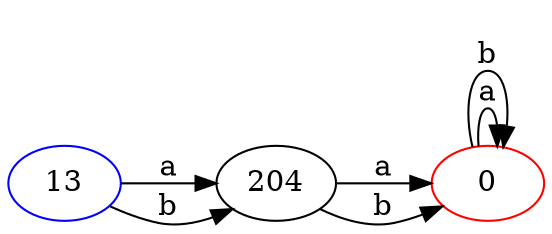 digraph {
	rankdir=LR
	0 [color=red]
	0 -> 0 [label=a]
	0 -> 0 [label=b]
	204
	204 -> 0 [label=a]
	204 -> 0 [label=b]
	13 [color=blue]
	13 -> 204 [label=a]
	13 -> 204 [label=b]
}
